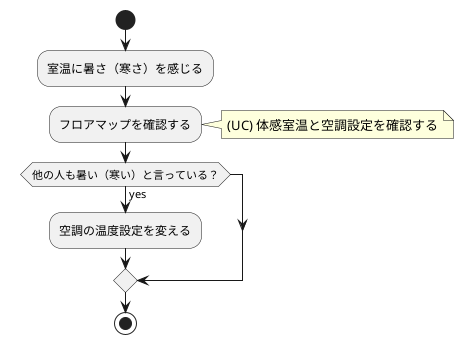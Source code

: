 @startuml

start
:室温に暑さ（寒さ）を感じる;
:フロアマップを確認する;
note right
(UC) 体感室温と空調設定を確認する
end note
if (他の人も暑い（寒い）と言っている？) then (yes)
 :空調の温度設定を変える;
endif

stop
@enduml
